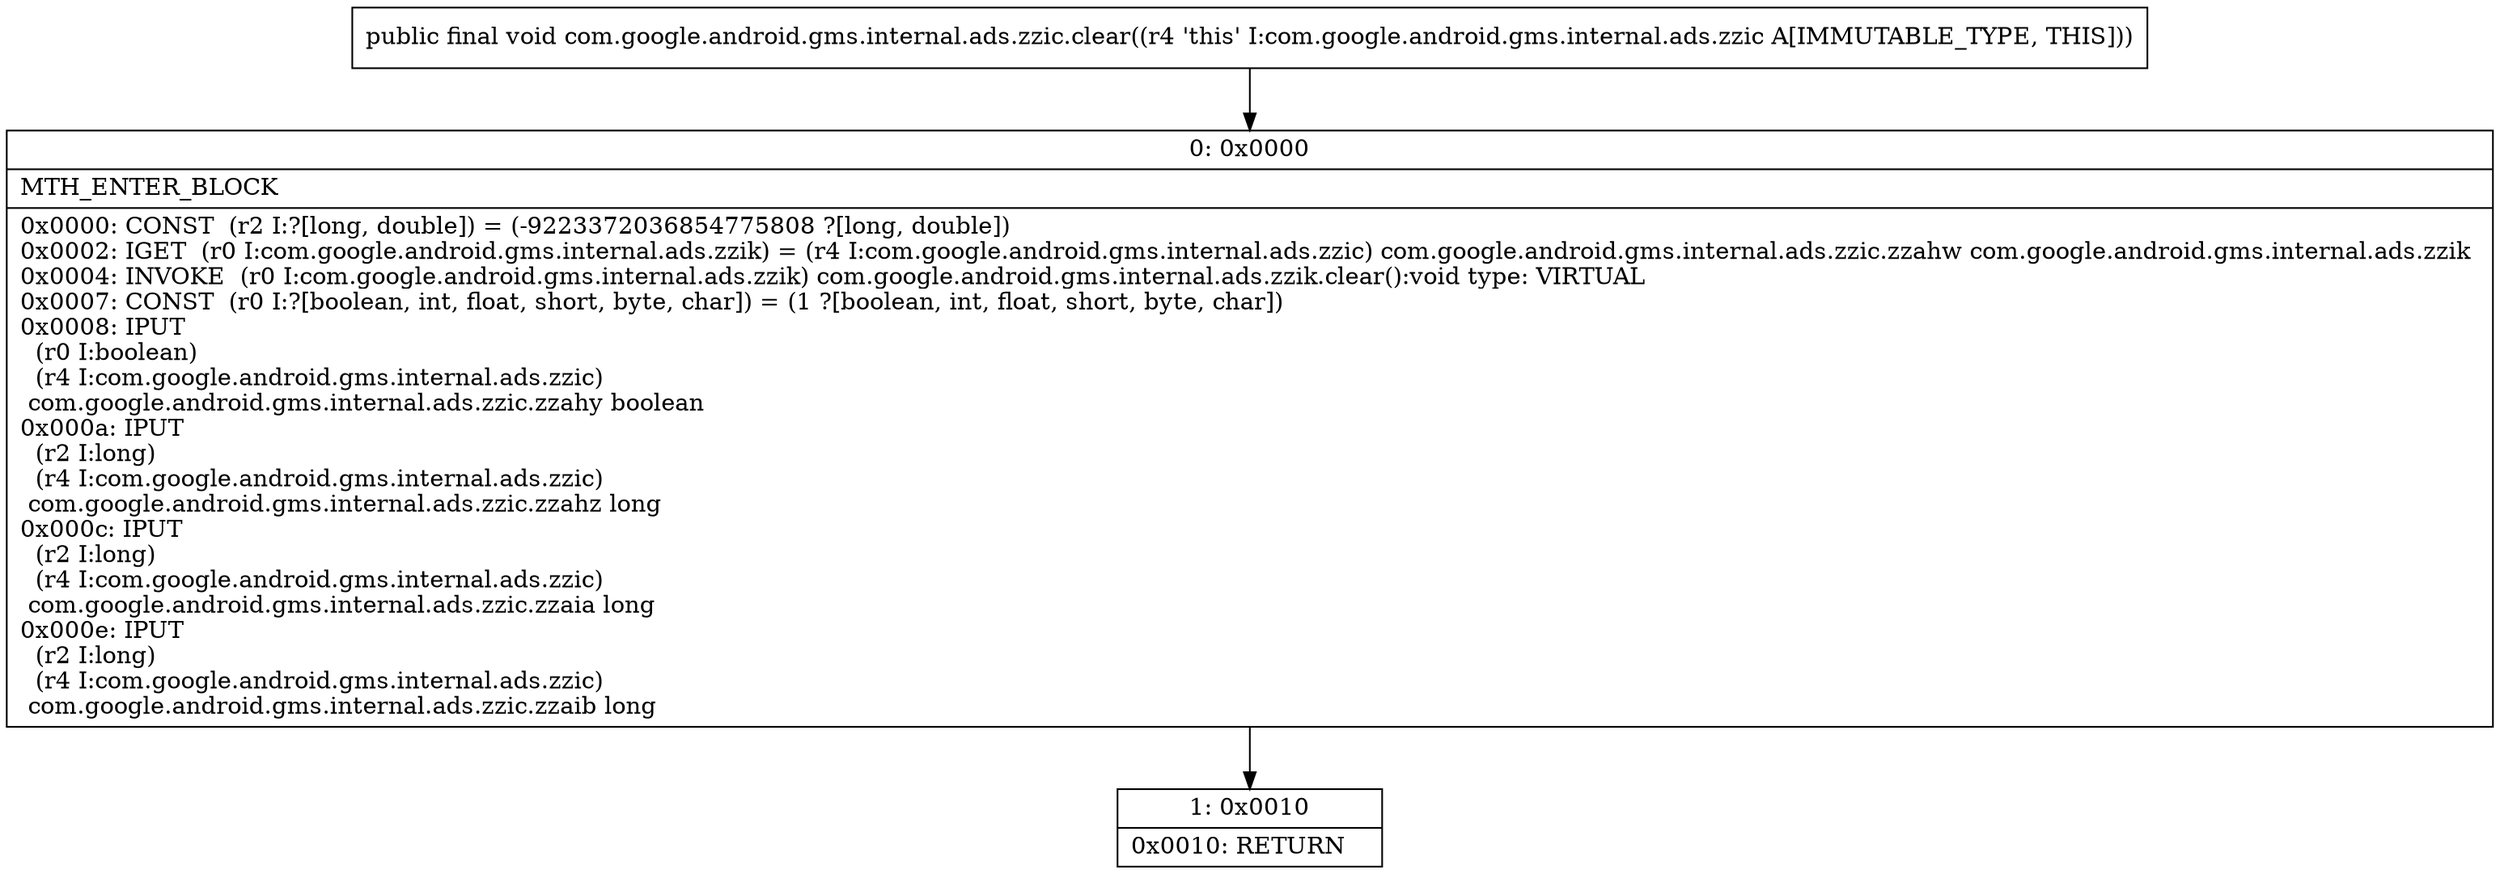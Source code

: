 digraph "CFG forcom.google.android.gms.internal.ads.zzic.clear()V" {
Node_0 [shape=record,label="{0\:\ 0x0000|MTH_ENTER_BLOCK\l|0x0000: CONST  (r2 I:?[long, double]) = (\-9223372036854775808 ?[long, double]) \l0x0002: IGET  (r0 I:com.google.android.gms.internal.ads.zzik) = (r4 I:com.google.android.gms.internal.ads.zzic) com.google.android.gms.internal.ads.zzic.zzahw com.google.android.gms.internal.ads.zzik \l0x0004: INVOKE  (r0 I:com.google.android.gms.internal.ads.zzik) com.google.android.gms.internal.ads.zzik.clear():void type: VIRTUAL \l0x0007: CONST  (r0 I:?[boolean, int, float, short, byte, char]) = (1 ?[boolean, int, float, short, byte, char]) \l0x0008: IPUT  \l  (r0 I:boolean)\l  (r4 I:com.google.android.gms.internal.ads.zzic)\l com.google.android.gms.internal.ads.zzic.zzahy boolean \l0x000a: IPUT  \l  (r2 I:long)\l  (r4 I:com.google.android.gms.internal.ads.zzic)\l com.google.android.gms.internal.ads.zzic.zzahz long \l0x000c: IPUT  \l  (r2 I:long)\l  (r4 I:com.google.android.gms.internal.ads.zzic)\l com.google.android.gms.internal.ads.zzic.zzaia long \l0x000e: IPUT  \l  (r2 I:long)\l  (r4 I:com.google.android.gms.internal.ads.zzic)\l com.google.android.gms.internal.ads.zzic.zzaib long \l}"];
Node_1 [shape=record,label="{1\:\ 0x0010|0x0010: RETURN   \l}"];
MethodNode[shape=record,label="{public final void com.google.android.gms.internal.ads.zzic.clear((r4 'this' I:com.google.android.gms.internal.ads.zzic A[IMMUTABLE_TYPE, THIS])) }"];
MethodNode -> Node_0;
Node_0 -> Node_1;
}

